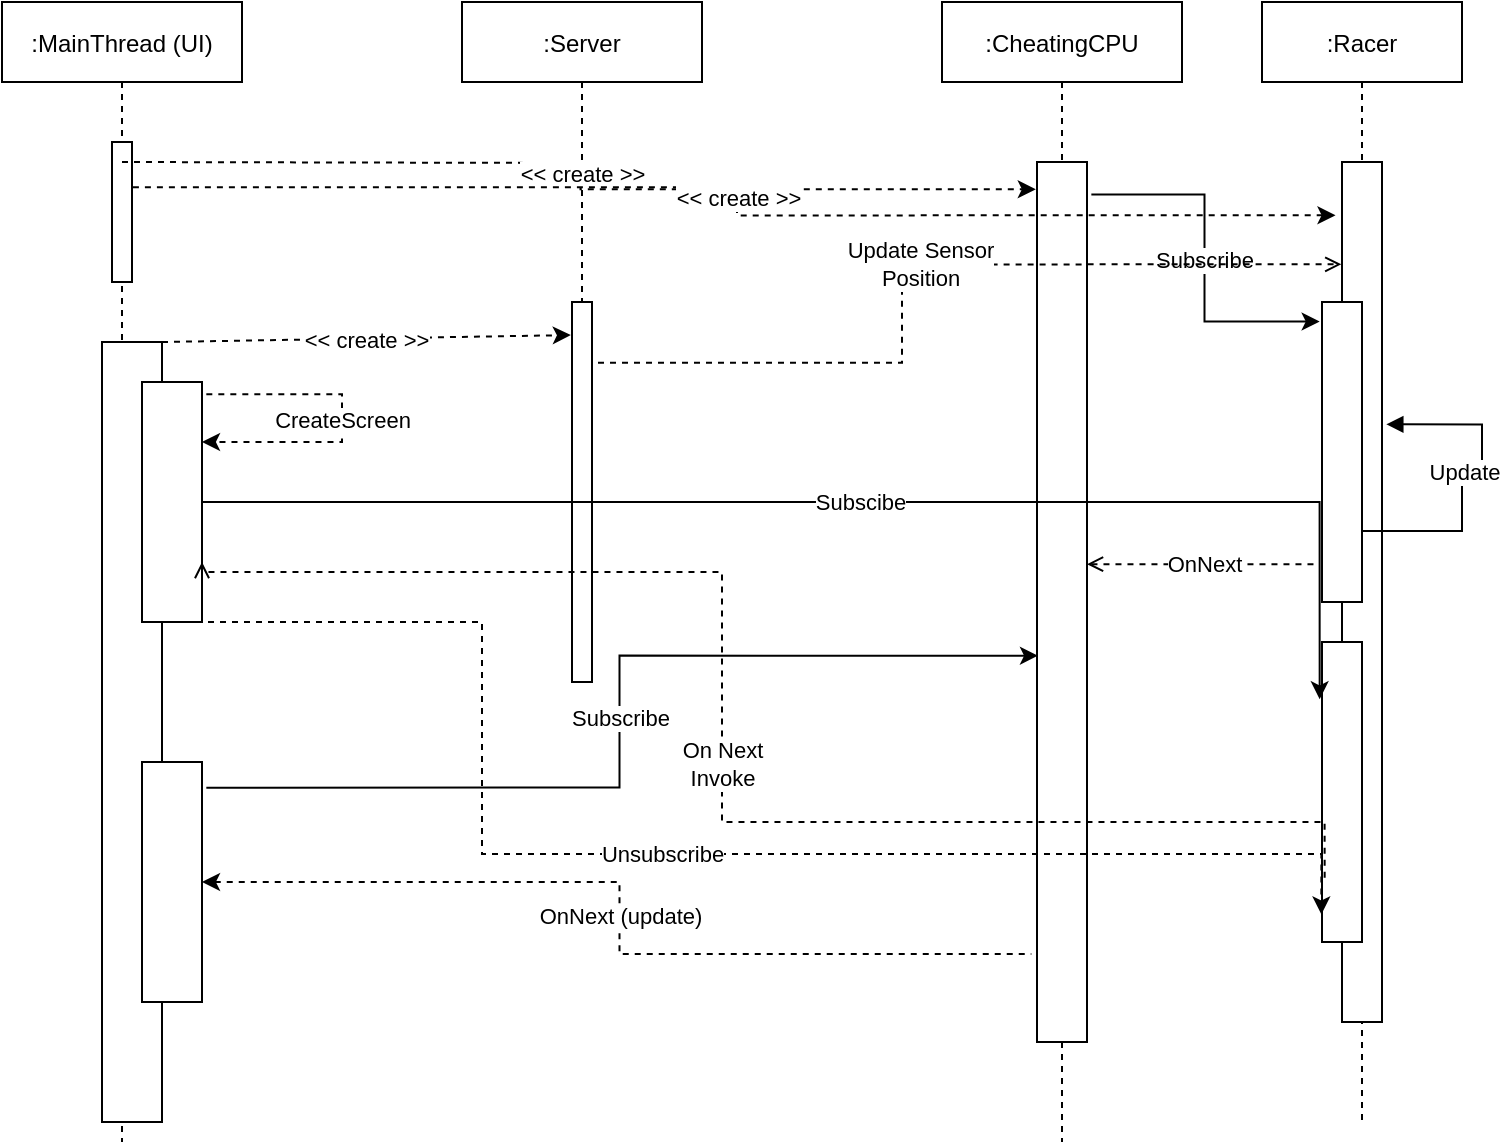 <mxfile version="20.8.16" type="device"><diagram id="kgpKYQtTHZ0yAKxKKP6v" name="Page-1"><mxGraphModel dx="1182" dy="683" grid="1" gridSize="10" guides="1" tooltips="1" connect="1" arrows="1" fold="1" page="1" pageScale="1" pageWidth="850" pageHeight="1100" math="0" shadow="0"><root><mxCell id="0"/><mxCell id="1" parent="0"/><mxCell id="3nuBFxr9cyL0pnOWT2aG-5" value=":Server" style="shape=umlLifeline;perimeter=lifelinePerimeter;container=1;collapsible=0;recursiveResize=0;rounded=0;shadow=0;strokeWidth=1;" parent="1" vertex="1"><mxGeometry x="280" y="40" width="120" height="340" as="geometry"/></mxCell><mxCell id="3nuBFxr9cyL0pnOWT2aG-6" value="" style="points=[];perimeter=orthogonalPerimeter;rounded=0;shadow=0;strokeWidth=1;" parent="3nuBFxr9cyL0pnOWT2aG-5" vertex="1"><mxGeometry x="55" y="150" width="10" height="190" as="geometry"/></mxCell><mxCell id="Vb-uG65hnr9hFySqzbWp-1" value=":CheatingCPU" style="shape=umlLifeline;perimeter=lifelinePerimeter;container=1;collapsible=0;recursiveResize=0;rounded=0;shadow=0;strokeWidth=1;" vertex="1" parent="1"><mxGeometry x="520" y="40" width="120" height="570" as="geometry"/></mxCell><mxCell id="Vb-uG65hnr9hFySqzbWp-2" value="" style="points=[];perimeter=orthogonalPerimeter;rounded=0;shadow=0;strokeWidth=1;" vertex="1" parent="Vb-uG65hnr9hFySqzbWp-1"><mxGeometry x="47.5" y="80" width="25" height="440" as="geometry"/></mxCell><mxCell id="Vb-uG65hnr9hFySqzbWp-3" value=":Racer" style="shape=umlLifeline;perimeter=lifelinePerimeter;container=1;collapsible=0;recursiveResize=0;rounded=0;shadow=0;strokeWidth=1;" vertex="1" parent="1"><mxGeometry x="680" y="40" width="100" height="560" as="geometry"/></mxCell><mxCell id="Vb-uG65hnr9hFySqzbWp-4" value="" style="points=[];perimeter=orthogonalPerimeter;rounded=0;shadow=0;strokeWidth=1;" vertex="1" parent="Vb-uG65hnr9hFySqzbWp-3"><mxGeometry x="40" y="80" width="20" height="430" as="geometry"/></mxCell><mxCell id="Vb-uG65hnr9hFySqzbWp-18" value="" style="points=[];perimeter=orthogonalPerimeter;rounded=0;shadow=0;strokeWidth=1;" vertex="1" parent="Vb-uG65hnr9hFySqzbWp-3"><mxGeometry x="30" y="150" width="20" height="150" as="geometry"/></mxCell><mxCell id="Vb-uG65hnr9hFySqzbWp-21" value="" style="points=[];perimeter=orthogonalPerimeter;rounded=0;shadow=0;strokeWidth=1;" vertex="1" parent="Vb-uG65hnr9hFySqzbWp-3"><mxGeometry x="30" y="320" width="20" height="150" as="geometry"/></mxCell><mxCell id="Vb-uG65hnr9hFySqzbWp-23" value="Update" style="endArrow=block;html=1;rounded=0;entryX=1.108;entryY=0.305;entryDx=0;entryDy=0;entryPerimeter=0;exitX=0.983;exitY=0.763;exitDx=0;exitDy=0;exitPerimeter=0;edgeStyle=orthogonalEdgeStyle;endFill=1;" edge="1" parent="Vb-uG65hnr9hFySqzbWp-3" source="Vb-uG65hnr9hFySqzbWp-18" target="Vb-uG65hnr9hFySqzbWp-4"><mxGeometry width="50" height="50" relative="1" as="geometry"><mxPoint x="-330" y="340" as="sourcePoint"/><mxPoint x="-280" y="290" as="targetPoint"/><Array as="points"><mxPoint x="100" y="235"/><mxPoint x="110" y="235"/><mxPoint x="110" y="211"/></Array></mxGeometry></mxCell><mxCell id="Vb-uG65hnr9hFySqzbWp-5" value=":MainThread (UI)" style="shape=umlLifeline;perimeter=lifelinePerimeter;container=1;collapsible=0;recursiveResize=0;rounded=0;shadow=0;strokeWidth=1;" vertex="1" parent="1"><mxGeometry x="50" y="40" width="120" height="570" as="geometry"/></mxCell><mxCell id="Vb-uG65hnr9hFySqzbWp-6" value="" style="points=[];perimeter=orthogonalPerimeter;rounded=0;shadow=0;strokeWidth=1;" vertex="1" parent="Vb-uG65hnr9hFySqzbWp-5"><mxGeometry x="50" y="170" width="30" height="390" as="geometry"/></mxCell><mxCell id="Vb-uG65hnr9hFySqzbWp-8" value="" style="points=[];perimeter=orthogonalPerimeter;rounded=0;shadow=0;strokeWidth=1;" vertex="1" parent="Vb-uG65hnr9hFySqzbWp-5"><mxGeometry x="55" y="70" width="10" height="70" as="geometry"/></mxCell><mxCell id="Vb-uG65hnr9hFySqzbWp-24" value="" style="rounded=0;whiteSpace=wrap;html=1;" vertex="1" parent="Vb-uG65hnr9hFySqzbWp-5"><mxGeometry x="70" y="190" width="30" height="120" as="geometry"/></mxCell><mxCell id="Vb-uG65hnr9hFySqzbWp-32" value="CreateScreen" style="endArrow=classic;html=1;rounded=0;dashed=1;exitX=1.072;exitY=0.051;exitDx=0;exitDy=0;exitPerimeter=0;edgeStyle=orthogonalEdgeStyle;entryX=1;entryY=0.25;entryDx=0;entryDy=0;" edge="1" parent="Vb-uG65hnr9hFySqzbWp-5" source="Vb-uG65hnr9hFySqzbWp-24" target="Vb-uG65hnr9hFySqzbWp-24"><mxGeometry width="50" height="50" relative="1" as="geometry"><mxPoint x="300" y="340" as="sourcePoint"/><mxPoint x="210" y="220" as="targetPoint"/><Array as="points"><mxPoint x="170" y="196"/><mxPoint x="170" y="220"/></Array></mxGeometry></mxCell><mxCell id="Vb-uG65hnr9hFySqzbWp-33" value="" style="rounded=0;whiteSpace=wrap;html=1;" vertex="1" parent="Vb-uG65hnr9hFySqzbWp-5"><mxGeometry x="70" y="380" width="30" height="120" as="geometry"/></mxCell><mxCell id="Vb-uG65hnr9hFySqzbWp-9" value="" style="endArrow=classic;html=1;rounded=0;entryX=-0.059;entryY=0.087;entryDx=0;entryDy=0;entryPerimeter=0;dashed=1;" edge="1" parent="1" source="Vb-uG65hnr9hFySqzbWp-6" target="3nuBFxr9cyL0pnOWT2aG-6"><mxGeometry relative="1" as="geometry"><mxPoint x="160" y="220" as="sourcePoint"/><mxPoint x="260" y="220" as="targetPoint"/></mxGeometry></mxCell><mxCell id="Vb-uG65hnr9hFySqzbWp-10" value="&amp;lt;&amp;lt; create &amp;gt;&amp;gt;" style="edgeLabel;resizable=0;html=1;align=center;verticalAlign=middle;" connectable="0" vertex="1" parent="Vb-uG65hnr9hFySqzbWp-9"><mxGeometry relative="1" as="geometry"/></mxCell><mxCell id="Vb-uG65hnr9hFySqzbWp-12" value="" style="endArrow=classic;html=1;rounded=0;entryX=-0.024;entryY=0.031;entryDx=0;entryDy=0;entryPerimeter=0;dashed=1;edgeStyle=orthogonalEdgeStyle;" edge="1" parent="1" target="Vb-uG65hnr9hFySqzbWp-2"><mxGeometry relative="1" as="geometry"><mxPoint x="110" y="120.0" as="sourcePoint"/><mxPoint x="339.41" y="120.0" as="targetPoint"/></mxGeometry></mxCell><mxCell id="Vb-uG65hnr9hFySqzbWp-13" value="&amp;lt;&amp;lt; create &amp;gt;&amp;gt;" style="edgeLabel;resizable=0;html=1;align=center;verticalAlign=middle;" connectable="0" vertex="1" parent="Vb-uG65hnr9hFySqzbWp-12"><mxGeometry relative="1" as="geometry"/></mxCell><mxCell id="Vb-uG65hnr9hFySqzbWp-14" value="" style="endArrow=classic;html=1;rounded=0;entryX=-0.162;entryY=0.062;entryDx=0;entryDy=0;entryPerimeter=0;dashed=1;edgeStyle=orthogonalEdgeStyle;exitX=1.045;exitY=0.323;exitDx=0;exitDy=0;exitPerimeter=0;" edge="1" parent="1" source="Vb-uG65hnr9hFySqzbWp-8" target="Vb-uG65hnr9hFySqzbWp-4"><mxGeometry relative="1" as="geometry"><mxPoint x="120" y="130.0" as="sourcePoint"/><mxPoint x="574.76" y="134.96" as="targetPoint"/></mxGeometry></mxCell><mxCell id="Vb-uG65hnr9hFySqzbWp-15" value="&amp;lt;&amp;lt; create &amp;gt;&amp;gt;" style="edgeLabel;resizable=0;html=1;align=center;verticalAlign=middle;" connectable="0" vertex="1" parent="Vb-uG65hnr9hFySqzbWp-14"><mxGeometry relative="1" as="geometry"/></mxCell><mxCell id="Vb-uG65hnr9hFySqzbWp-19" value="Subscribe" style="endArrow=classic;html=1;rounded=0;exitX=1.087;exitY=0.037;exitDx=0;exitDy=0;exitPerimeter=0;entryX=-0.058;entryY=0.065;entryDx=0;entryDy=0;entryPerimeter=0;edgeStyle=orthogonalEdgeStyle;endFill=1;" edge="1" parent="1" source="Vb-uG65hnr9hFySqzbWp-2" target="Vb-uG65hnr9hFySqzbWp-18"><mxGeometry width="50" height="50" relative="1" as="geometry"><mxPoint x="350" y="380" as="sourcePoint"/><mxPoint x="400" y="330" as="targetPoint"/></mxGeometry></mxCell><mxCell id="Vb-uG65hnr9hFySqzbWp-20" value="OnNext" style="endArrow=none;html=1;rounded=0;entryX=-0.1;entryY=0.874;entryDx=0;entryDy=0;entryPerimeter=0;startArrow=open;startFill=0;dashed=1;" edge="1" parent="1" source="Vb-uG65hnr9hFySqzbWp-2" target="Vb-uG65hnr9hFySqzbWp-18"><mxGeometry width="50" height="50" relative="1" as="geometry"><mxPoint x="350" y="380" as="sourcePoint"/><mxPoint x="400" y="330" as="targetPoint"/></mxGeometry></mxCell><mxCell id="Vb-uG65hnr9hFySqzbWp-25" value="Subscibe" style="endArrow=classic;html=1;rounded=0;entryX=-0.058;entryY=0.191;entryDx=0;entryDy=0;entryPerimeter=0;edgeStyle=orthogonalEdgeStyle;endFill=1;" edge="1" parent="1" source="Vb-uG65hnr9hFySqzbWp-24" target="Vb-uG65hnr9hFySqzbWp-21"><mxGeometry width="50" height="50" relative="1" as="geometry"><mxPoint x="350" y="380" as="sourcePoint"/><mxPoint x="400" y="330" as="targetPoint"/></mxGeometry></mxCell><mxCell id="Vb-uG65hnr9hFySqzbWp-26" value="On Next&lt;br&gt;Invoke" style="endArrow=none;html=1;rounded=0;entryX=0.067;entryY=0.797;entryDx=0;entryDy=0;entryPerimeter=0;startArrow=open;startFill=0;dashed=1;exitX=1;exitY=0.75;exitDx=0;exitDy=0;edgeStyle=orthogonalEdgeStyle;" edge="1" parent="1" source="Vb-uG65hnr9hFySqzbWp-24" target="Vb-uG65hnr9hFySqzbWp-21"><mxGeometry width="50" height="50" relative="1" as="geometry"><mxPoint x="602.5" y="301.1" as="sourcePoint"/><mxPoint x="718" y="301.1" as="targetPoint"/><Array as="points"><mxPoint x="410" y="325"/><mxPoint x="410" y="450"/></Array></mxGeometry></mxCell><mxCell id="Vb-uG65hnr9hFySqzbWp-27" value="Unsubscribe" style="endArrow=classic;html=1;rounded=0;exitX=0.5;exitY=1;exitDx=0;exitDy=0;entryX=-0.017;entryY=0.908;entryDx=0;entryDy=0;entryPerimeter=0;edgeStyle=orthogonalEdgeStyle;endFill=1;dashed=1;" edge="1" parent="1" source="Vb-uG65hnr9hFySqzbWp-24" target="Vb-uG65hnr9hFySqzbWp-21"><mxGeometry width="50" height="50" relative="1" as="geometry"><mxPoint x="150" y="370" as="sourcePoint"/><mxPoint x="718.84" y="453.65" as="targetPoint"/><Array as="points"><mxPoint x="290" y="350"/><mxPoint x="290" y="466"/></Array></mxGeometry></mxCell><mxCell id="Vb-uG65hnr9hFySqzbWp-28" value="Update Sensor&lt;br&gt;Position" style="endArrow=open;html=1;rounded=0;dashed=1;exitX=1.3;exitY=0.16;exitDx=0;exitDy=0;exitPerimeter=0;entryX=-0.017;entryY=0.119;entryDx=0;entryDy=0;entryPerimeter=0;edgeStyle=orthogonalEdgeStyle;endFill=0;" edge="1" parent="1" source="3nuBFxr9cyL0pnOWT2aG-6" target="Vb-uG65hnr9hFySqzbWp-4"><mxGeometry width="50" height="50" relative="1" as="geometry"><mxPoint x="350" y="380" as="sourcePoint"/><mxPoint x="660" y="220" as="targetPoint"/><Array as="points"><mxPoint x="500" y="220"/><mxPoint x="500" y="171"/></Array></mxGeometry></mxCell><mxCell id="Vb-uG65hnr9hFySqzbWp-34" value="Subscribe" style="endArrow=classic;html=1;rounded=0;exitX=1.072;exitY=0.107;exitDx=0;exitDy=0;exitPerimeter=0;entryX=0.02;entryY=0.561;entryDx=0;entryDy=0;entryPerimeter=0;edgeStyle=orthogonalEdgeStyle;" edge="1" parent="1" source="Vb-uG65hnr9hFySqzbWp-33" target="Vb-uG65hnr9hFySqzbWp-2"><mxGeometry width="50" height="50" relative="1" as="geometry"><mxPoint x="350" y="370" as="sourcePoint"/><mxPoint x="400" y="320" as="targetPoint"/></mxGeometry></mxCell><mxCell id="Vb-uG65hnr9hFySqzbWp-35" value="OnNext (update)" style="endArrow=none;startArrow=classic;html=1;rounded=0;entryX=-0.113;entryY=0.9;entryDx=0;entryDy=0;entryPerimeter=0;exitX=1;exitY=0.5;exitDx=0;exitDy=0;edgeStyle=orthogonalEdgeStyle;endFill=0;dashed=1;" edge="1" parent="1" source="Vb-uG65hnr9hFySqzbWp-33" target="Vb-uG65hnr9hFySqzbWp-2"><mxGeometry width="50" height="50" relative="1" as="geometry"><mxPoint x="350" y="370" as="sourcePoint"/><mxPoint x="400" y="320" as="targetPoint"/></mxGeometry></mxCell></root></mxGraphModel></diagram></mxfile>
